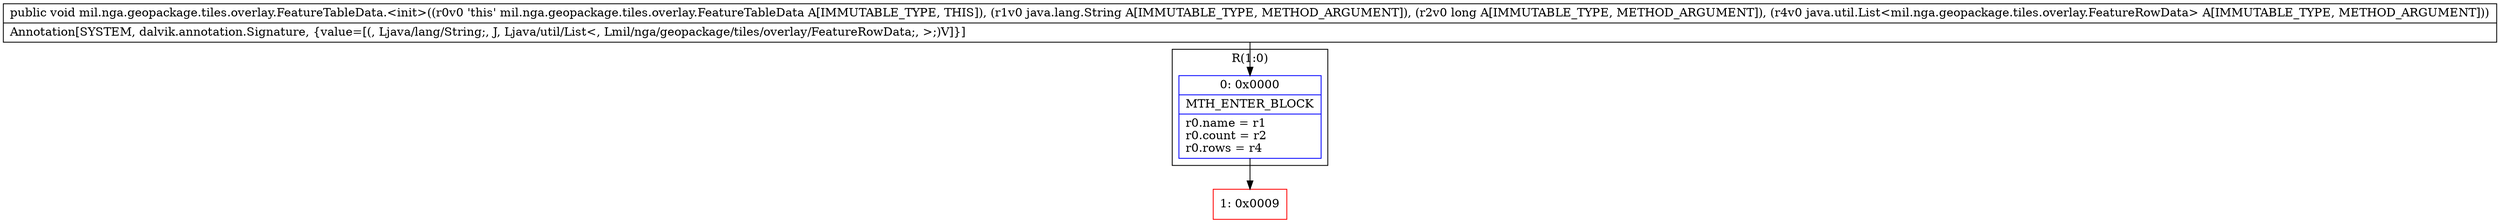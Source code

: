 digraph "CFG formil.nga.geopackage.tiles.overlay.FeatureTableData.\<init\>(Ljava\/lang\/String;JLjava\/util\/List;)V" {
subgraph cluster_Region_2083608250 {
label = "R(1:0)";
node [shape=record,color=blue];
Node_0 [shape=record,label="{0\:\ 0x0000|MTH_ENTER_BLOCK\l|r0.name = r1\lr0.count = r2\lr0.rows = r4\l}"];
}
Node_1 [shape=record,color=red,label="{1\:\ 0x0009}"];
MethodNode[shape=record,label="{public void mil.nga.geopackage.tiles.overlay.FeatureTableData.\<init\>((r0v0 'this' mil.nga.geopackage.tiles.overlay.FeatureTableData A[IMMUTABLE_TYPE, THIS]), (r1v0 java.lang.String A[IMMUTABLE_TYPE, METHOD_ARGUMENT]), (r2v0 long A[IMMUTABLE_TYPE, METHOD_ARGUMENT]), (r4v0 java.util.List\<mil.nga.geopackage.tiles.overlay.FeatureRowData\> A[IMMUTABLE_TYPE, METHOD_ARGUMENT]))  | Annotation[SYSTEM, dalvik.annotation.Signature, \{value=[(, Ljava\/lang\/String;, J, Ljava\/util\/List\<, Lmil\/nga\/geopackage\/tiles\/overlay\/FeatureRowData;, \>;)V]\}]\l}"];
MethodNode -> Node_0;
Node_0 -> Node_1;
}

